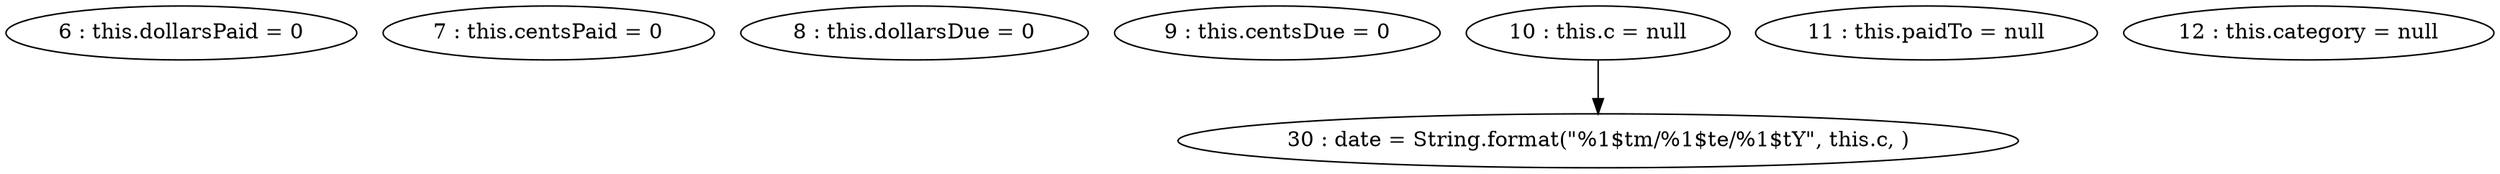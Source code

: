 digraph G {
"6 : this.dollarsPaid = 0"
"7 : this.centsPaid = 0"
"8 : this.dollarsDue = 0"
"9 : this.centsDue = 0"
"10 : this.c = null"
"10 : this.c = null" -> "30 : date = String.format(\"%1$tm/%1$te/%1$tY\", this.c, )"
"11 : this.paidTo = null"
"12 : this.category = null"
"30 : date = String.format(\"%1$tm/%1$te/%1$tY\", this.c, )"
}